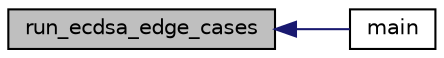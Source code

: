digraph "run_ecdsa_edge_cases"
{
  edge [fontname="Helvetica",fontsize="10",labelfontname="Helvetica",labelfontsize="10"];
  node [fontname="Helvetica",fontsize="10",shape=record];
  rankdir="LR";
  Node869 [label="run_ecdsa_edge_cases",height=0.2,width=0.4,color="black", fillcolor="grey75", style="filled", fontcolor="black"];
  Node869 -> Node870 [dir="back",color="midnightblue",fontsize="10",style="solid",fontname="Helvetica"];
  Node870 [label="main",height=0.2,width=0.4,color="black", fillcolor="white", style="filled",URL="$d5/d7f/tests_8c.html#a3c04138a5bfe5d72780bb7e82a18e627"];
}
